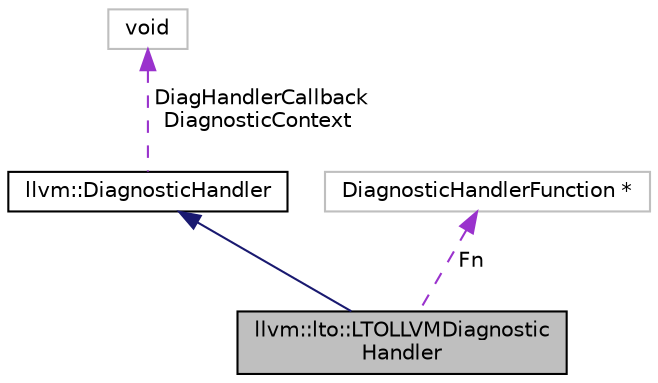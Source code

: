 digraph "llvm::lto::LTOLLVMDiagnosticHandler"
{
 // LATEX_PDF_SIZE
  bgcolor="transparent";
  edge [fontname="Helvetica",fontsize="10",labelfontname="Helvetica",labelfontsize="10"];
  node [fontname="Helvetica",fontsize="10",shape=record];
  Node1 [label="llvm::lto::LTOLLVMDiagnostic\lHandler",height=0.2,width=0.4,color="black", fillcolor="grey75", style="filled", fontcolor="black",tooltip=" "];
  Node2 -> Node1 [dir="back",color="midnightblue",fontsize="10",style="solid",fontname="Helvetica"];
  Node2 [label="llvm::DiagnosticHandler",height=0.2,width=0.4,color="black",URL="$structllvm_1_1DiagnosticHandler.html",tooltip="This is the base class for diagnostic handling in LLVM."];
  Node3 -> Node2 [dir="back",color="darkorchid3",fontsize="10",style="dashed",label=" DiagHandlerCallback\nDiagnosticContext" ,fontname="Helvetica"];
  Node3 [label="void",height=0.2,width=0.4,color="grey75",tooltip=" "];
  Node4 -> Node1 [dir="back",color="darkorchid3",fontsize="10",style="dashed",label=" Fn" ,fontname="Helvetica"];
  Node4 [label="DiagnosticHandlerFunction *",height=0.2,width=0.4,color="grey75",tooltip=" "];
}

